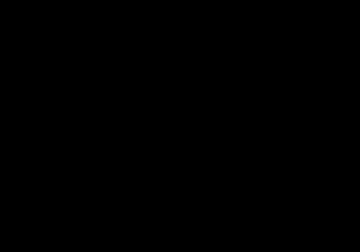 #/*---------------------------------------------------------------------------*\
#|       o        |
#|    o     o     |  HELYX (R) : Open-source CFD for Enterprise
#|   o   O   o    |  Version : 4.4.0
#|    o     o     |  ENGYS Ltd. <http://engys.com/>
#|       o        |
#\*---------------------------------------------------------------------------
#License
#    This file is part of HELYXcore.
#    HELYXcore is based on OpenFOAM (R) <http://www.openfoam.org/>.
#
#    HELYXcore is free software: you can redistribute it and/or modify it
#    under the terms of the GNU General Public License as published by
#    the Free Software Foundation, either version 3 of the License, or
#    (at your option) any later version.
#
#    HELYXcore is distributed in the hope that it will be useful, but WITHOUT
#    ANY WARRANTY; without even the implied warranty of MERCHANTABILITY or
#    FITNESS FOR A PARTICULAR PURPOSE.  See the GNU General Public License
#    for more details.
#
#    You should have received a copy of the GNU General Public License
#    along with HELYXcore.  If not, see <http://www.gnu.org/licenses/>.

#Copyright
#    (c) 2016 OpenFOAM Foundation 
#
# Script
#     spring.gnuplot
#
# Description
#     Creates an PostScript graph file of Test-spring results vs
#     the analytical solution.
#
#------------------------------------------------------------------------------

reset

set samples 2000

k = 5000.0
m = 9.6
c = 50.0
a = -0.1

omega = sqrt(k/m)
zeta = c/(2.0*m*omega)

phi = atan((sqrt(1.0 - zeta**2))/zeta)
A = a/sin(phi)

pos(A, t, omega, phi, zeta) = A*exp(-zeta*omega*t)*sin(sqrt(1-zeta**2)*omega*t + phi)
vel(A, t, omega, phi, zeta) = \
A*exp(-zeta*omega*t)*\
( \
  sqrt(1-zeta**2)*omega*cos(sqrt(1-zeta**2)*omega*t + phi) \
- zeta*omega*sin(sqrt(1-zeta**2)*omega*t + phi) \
)

set xlabel "Time/[s]"
set ylabel "Position"

set ytics nomirror
set y2tics

set yrange [-0.1:0.1]
set y2range [-2:2]

set xzeroaxis

set terminal postscript eps color enhanced solid
set output "spring.eps"

plot \
    "qVsTime" u 1:($2 - 0.1) w l t "Simulation, centre of mass relative to start", \
    pos(A, x, omega, phi, zeta) w l t "Analytical solution, centre of mass", \
    "qDotVsTime" u 1:2 w l axes x1y2 t "Simulation, vertical velocity", \
    vel(A, x, omega, phi, zeta) w l axes x1y2 t "Analytical solution, vertical velocity"

#------------------------------------------------------------------------------
